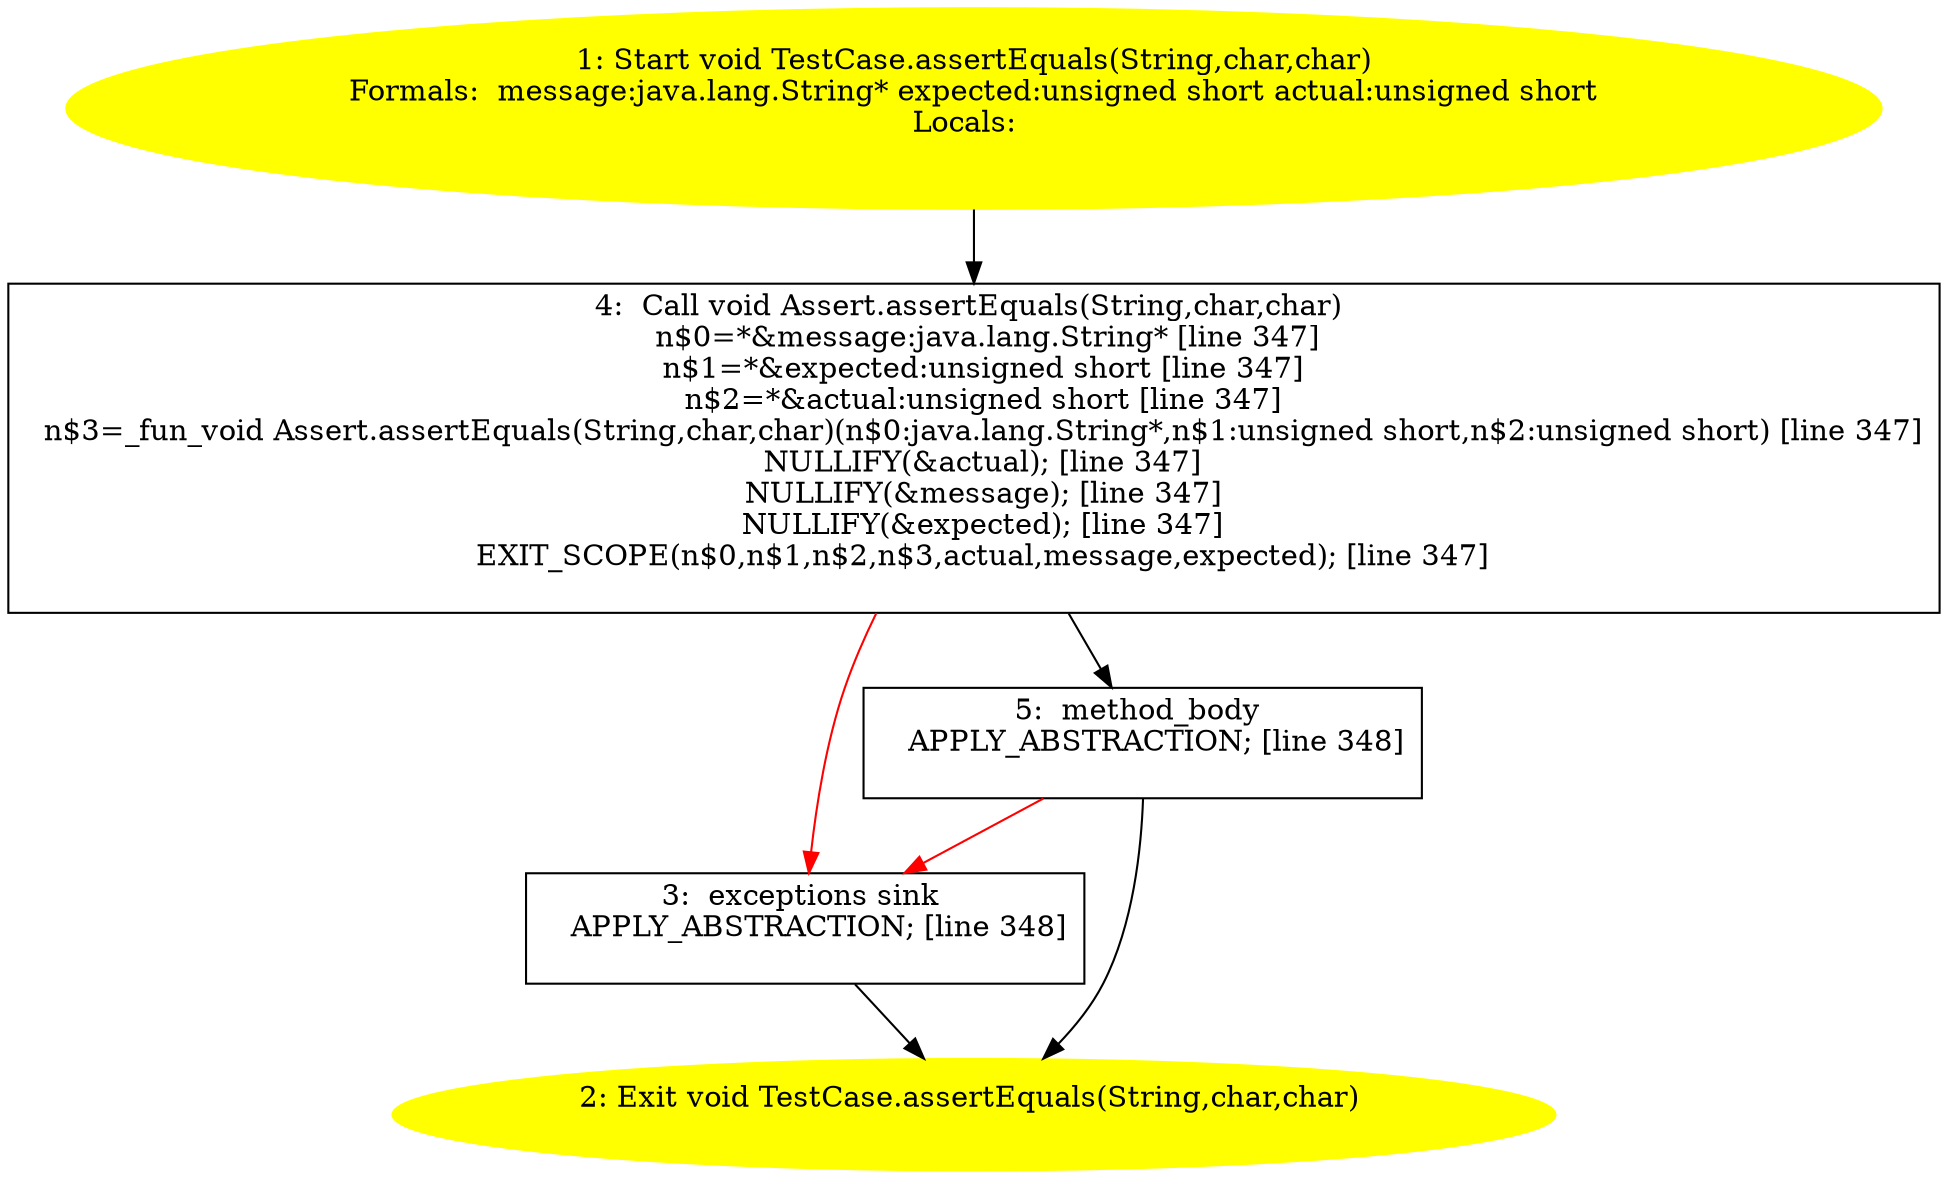 /* @generated */
digraph cfg {
"junit.framework.TestCase.assertEquals(java.lang.String,char,char):void.341fc2c6f2a13e6c0a4d7082667edd89_1" [label="1: Start void TestCase.assertEquals(String,char,char)\nFormals:  message:java.lang.String* expected:unsigned short actual:unsigned short\nLocals:  \n  " color=yellow style=filled]
	

	 "junit.framework.TestCase.assertEquals(java.lang.String,char,char):void.341fc2c6f2a13e6c0a4d7082667edd89_1" -> "junit.framework.TestCase.assertEquals(java.lang.String,char,char):void.341fc2c6f2a13e6c0a4d7082667edd89_4" ;
"junit.framework.TestCase.assertEquals(java.lang.String,char,char):void.341fc2c6f2a13e6c0a4d7082667edd89_2" [label="2: Exit void TestCase.assertEquals(String,char,char) \n  " color=yellow style=filled]
	

"junit.framework.TestCase.assertEquals(java.lang.String,char,char):void.341fc2c6f2a13e6c0a4d7082667edd89_3" [label="3:  exceptions sink \n   APPLY_ABSTRACTION; [line 348]\n " shape="box"]
	

	 "junit.framework.TestCase.assertEquals(java.lang.String,char,char):void.341fc2c6f2a13e6c0a4d7082667edd89_3" -> "junit.framework.TestCase.assertEquals(java.lang.String,char,char):void.341fc2c6f2a13e6c0a4d7082667edd89_2" ;
"junit.framework.TestCase.assertEquals(java.lang.String,char,char):void.341fc2c6f2a13e6c0a4d7082667edd89_4" [label="4:  Call void Assert.assertEquals(String,char,char) \n   n$0=*&message:java.lang.String* [line 347]\n  n$1=*&expected:unsigned short [line 347]\n  n$2=*&actual:unsigned short [line 347]\n  n$3=_fun_void Assert.assertEquals(String,char,char)(n$0:java.lang.String*,n$1:unsigned short,n$2:unsigned short) [line 347]\n  NULLIFY(&actual); [line 347]\n  NULLIFY(&message); [line 347]\n  NULLIFY(&expected); [line 347]\n  EXIT_SCOPE(n$0,n$1,n$2,n$3,actual,message,expected); [line 347]\n " shape="box"]
	

	 "junit.framework.TestCase.assertEquals(java.lang.String,char,char):void.341fc2c6f2a13e6c0a4d7082667edd89_4" -> "junit.framework.TestCase.assertEquals(java.lang.String,char,char):void.341fc2c6f2a13e6c0a4d7082667edd89_5" ;
	 "junit.framework.TestCase.assertEquals(java.lang.String,char,char):void.341fc2c6f2a13e6c0a4d7082667edd89_4" -> "junit.framework.TestCase.assertEquals(java.lang.String,char,char):void.341fc2c6f2a13e6c0a4d7082667edd89_3" [color="red" ];
"junit.framework.TestCase.assertEquals(java.lang.String,char,char):void.341fc2c6f2a13e6c0a4d7082667edd89_5" [label="5:  method_body \n   APPLY_ABSTRACTION; [line 348]\n " shape="box"]
	

	 "junit.framework.TestCase.assertEquals(java.lang.String,char,char):void.341fc2c6f2a13e6c0a4d7082667edd89_5" -> "junit.framework.TestCase.assertEquals(java.lang.String,char,char):void.341fc2c6f2a13e6c0a4d7082667edd89_2" ;
	 "junit.framework.TestCase.assertEquals(java.lang.String,char,char):void.341fc2c6f2a13e6c0a4d7082667edd89_5" -> "junit.framework.TestCase.assertEquals(java.lang.String,char,char):void.341fc2c6f2a13e6c0a4d7082667edd89_3" [color="red" ];
}
